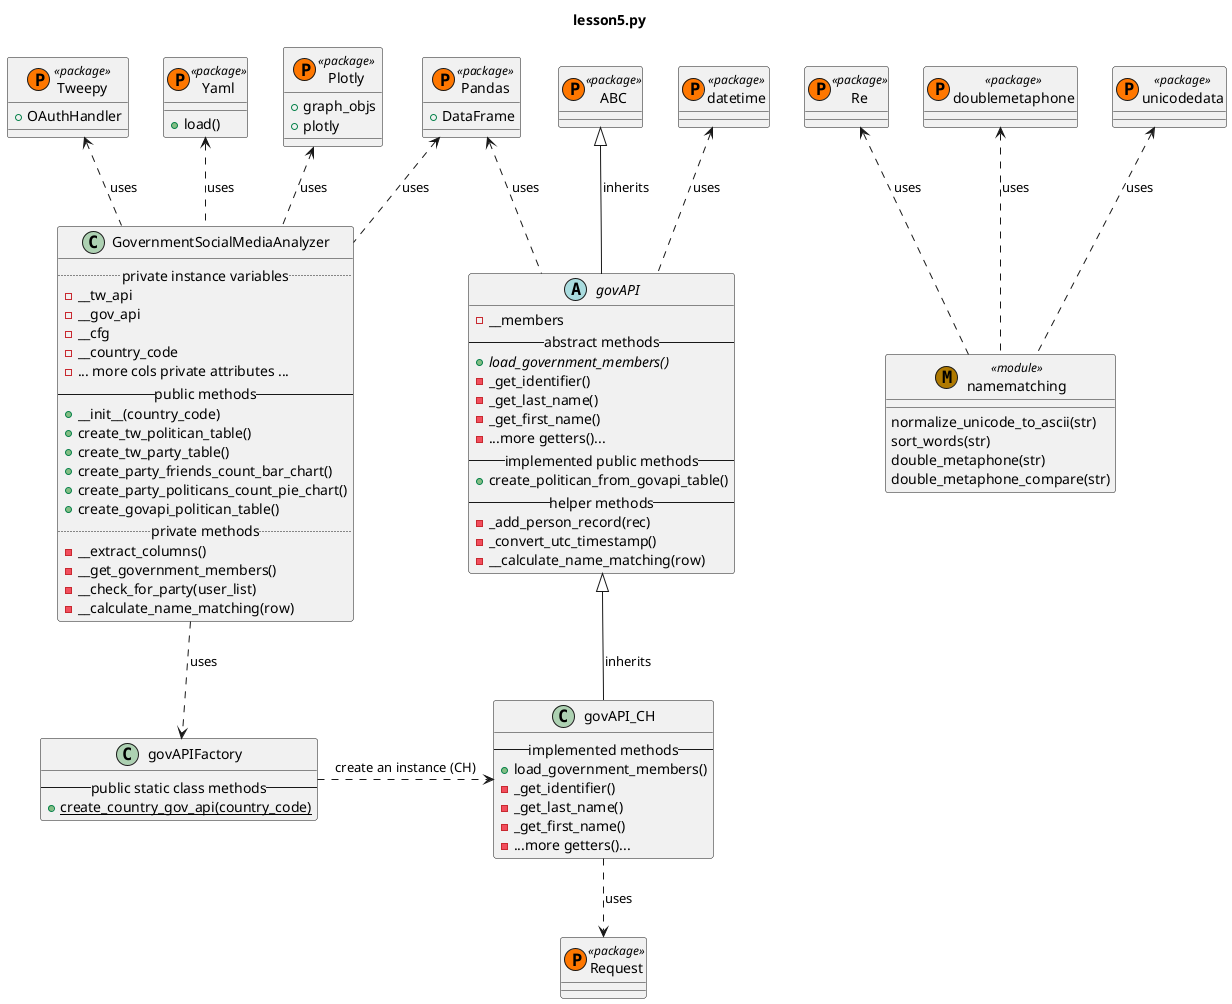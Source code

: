 @startuml

title lesson5.py

class Tweepy << (P,#FF7700) package >>  {
   + OAuthHandler
}

class Pandas << (P,#FF7700) package >>  {
  + DataFrame
}

class Yaml << (P,#FF7700) package >>  {
  + load()
}

class Plotly << (P,#FF7700) package >>  {
    + graph_objs
    + plotly
}

class ABC << (P,#FF7700) package >>  {
}

class datetime << (P,#FF7700) package >>  {
}

class Request << (P,#FF7700) package >>  {
}

class Re << (P,#FF7700) package >>  {
}

class doublemetaphone << (P,#FF7700) package >>  {
}

class unicodedata << (P,#FF7700) package >>  {
}

class namematching << (M,#AF7900) module >> {
    normalize_unicode_to_ascii(str)
    sort_words(str)
    double_metaphone(str)
    double_metaphone_compare(str)
}

Re <..namematching: uses
doublemetaphone <.. namematching: uses
unicodedata <.. namematching: uses

class GovernmentSocialMediaAnalyzer {
  .. private instance variables ..
  - __tw_api
  - __gov_api
  - __cfg
  - __country_code
  - ... more cols private attributes ...
  -- public methods --
  + __init__(country_code)
  + create_tw_politican_table()
  + create_tw_party_table()
  + create_party_friends_count_bar_chart()
  + create_party_politicans_count_pie_chart()
  + create_govapi_politican_table()
  .. private methods ..
  - __extract_columns()
  - __get_government_members()
  - __check_for_party(user_list)
  - __calculate_name_matching(row)
}

Tweepy <.. GovernmentSocialMediaAnalyzer : uses
Pandas <.. GovernmentSocialMediaAnalyzer: uses
Plotly <.. GovernmentSocialMediaAnalyzer: uses
Yaml <.. GovernmentSocialMediaAnalyzer: uses

abstract class govAPI {
  -__members
  -- abstract methods --
  {abstract} +load_government_members()
  -_get_identifier()
  -_get_last_name()
  -_get_first_name()
  - ...more getters()...
  -- implemented public methods --
  + create_politican_from_govapi_table()
  -- helper methods --
  - _add_person_record(rec)
  - _convert_utc_timestamp()
  - __calculate_name_matching(row)
}

ABC <|-- govAPI: inherits
datetime <.. govAPI: uses
Pandas <.. govAPI: uses

class govAPI_CH {
      -- implemented methods --
      +load_government_members()
      -_get_identifier()
      -_get_last_name()
      -_get_first_name()
      - ...more getters()...
}
govAPI <|-- govAPI_CH: inherits
GovernmentSocialMediaAnalyzer ..> govAPIFactory: uses

class govAPIFactory {
  -- public static class methods  --
  {static} + create_country_gov_api(country_code)
}
govAPIFactory .> govAPI_CH: create an instance (CH)

govAPI_CH ..> Request: uses


@enduml